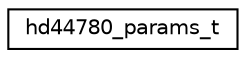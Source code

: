 digraph "Graphical Class Hierarchy"
{
 // LATEX_PDF_SIZE
  edge [fontname="Helvetica",fontsize="10",labelfontname="Helvetica",labelfontsize="10"];
  node [fontname="Helvetica",fontsize="10",shape=record];
  rankdir="LR";
  Node0 [label="hd44780_params_t",height=0.2,width=0.4,color="black", fillcolor="white", style="filled",URL="$structhd44780__params__t.html",tooltip="Parameters needed for device initialization."];
}
